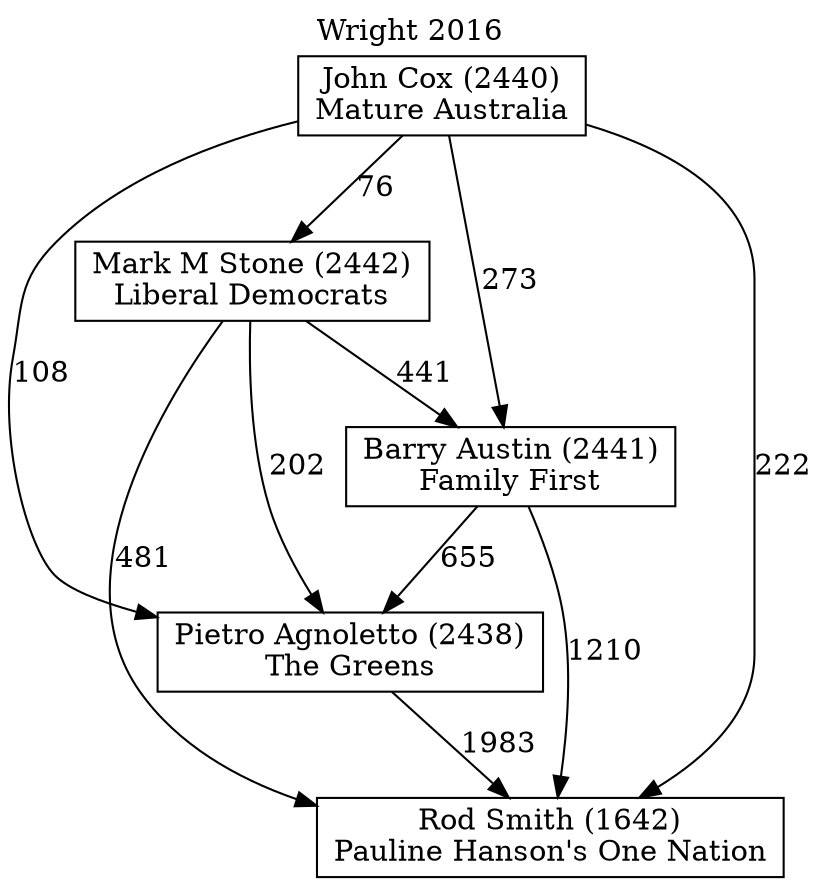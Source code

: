 // House preference flow
digraph "Rod Smith (1642)_Wright_2016" {
	graph [label="Wright 2016" labelloc=t mclimit=10]
	node [shape=box]
	"Mark M Stone (2442)" [label="Mark M Stone (2442)
Liberal Democrats"]
	"John Cox (2440)" [label="John Cox (2440)
Mature Australia"]
	"Rod Smith (1642)" [label="Rod Smith (1642)
Pauline Hanson's One Nation"]
	"Barry Austin (2441)" [label="Barry Austin (2441)
Family First"]
	"Pietro Agnoletto (2438)" [label="Pietro Agnoletto (2438)
The Greens"]
	"John Cox (2440)" -> "Rod Smith (1642)" [label=222]
	"Mark M Stone (2442)" -> "Rod Smith (1642)" [label=481]
	"John Cox (2440)" -> "Mark M Stone (2442)" [label=76]
	"Barry Austin (2441)" -> "Pietro Agnoletto (2438)" [label=655]
	"Barry Austin (2441)" -> "Rod Smith (1642)" [label=1210]
	"Mark M Stone (2442)" -> "Barry Austin (2441)" [label=441]
	"Mark M Stone (2442)" -> "Pietro Agnoletto (2438)" [label=202]
	"John Cox (2440)" -> "Pietro Agnoletto (2438)" [label=108]
	"John Cox (2440)" -> "Barry Austin (2441)" [label=273]
	"Pietro Agnoletto (2438)" -> "Rod Smith (1642)" [label=1983]
}
